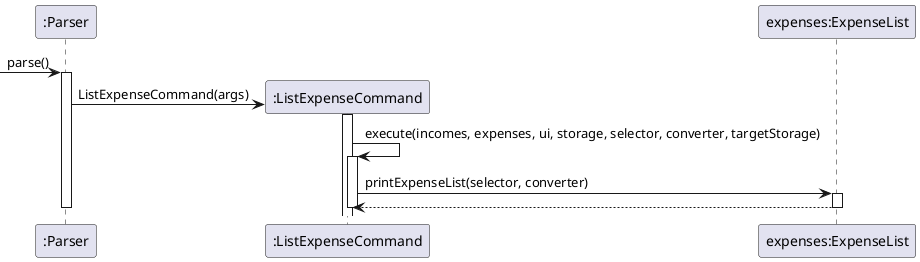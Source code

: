 @startuml
participant ":Parser" as Parser
participant ":ListExpenseCommand" as ListExpenseCommand
participant "expenses:ExpenseList" as ExpenseList

[-> Parser : parse()
activate Parser

create ListExpenseCommand

Parser -> ListExpenseCommand : ListExpenseCommand(args)

activate ListExpenseCommand
ListExpenseCommand -> ListExpenseCommand : execute(incomes, expenses, ui, storage, selector, converter, targetStorage)

activate ListExpenseCommand
ListExpenseCommand -> ExpenseList : printExpenseList(selector, converter)

activate ExpenseList
ExpenseList --> ListExpenseCommand

deactivate ExpenseList
deactivate ListExpenseCommand
deactivate Parser

@enduml